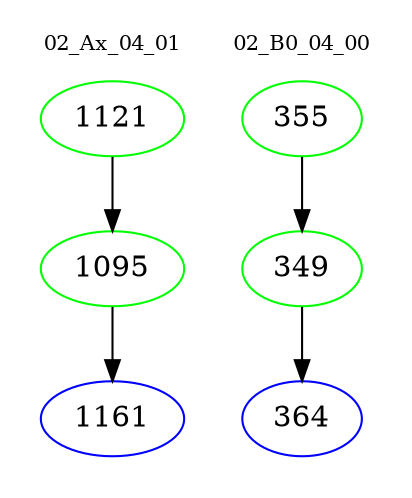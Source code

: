 digraph{
subgraph cluster_0 {
color = white
label = "02_Ax_04_01";
fontsize=10;
T0_1121 [label="1121", color="green"]
T0_1121 -> T0_1095 [color="black"]
T0_1095 [label="1095", color="green"]
T0_1095 -> T0_1161 [color="black"]
T0_1161 [label="1161", color="blue"]
}
subgraph cluster_1 {
color = white
label = "02_B0_04_00";
fontsize=10;
T1_355 [label="355", color="green"]
T1_355 -> T1_349 [color="black"]
T1_349 [label="349", color="green"]
T1_349 -> T1_364 [color="black"]
T1_364 [label="364", color="blue"]
}
}
